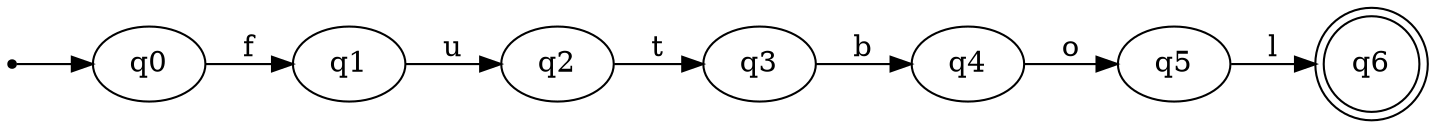digraph{
    rankdir=LR;
    inic[shape=point];

    inic->q0;

    q0->q1 [label="f"];
    q1->q2 [label="u"];
    q2->q3 [label="t"];
    q3->q4 [label="b"];
    q4->q5 [label="o"];
    q5->q6 [label="l"];

    q6[shape=doublecircle];
}
